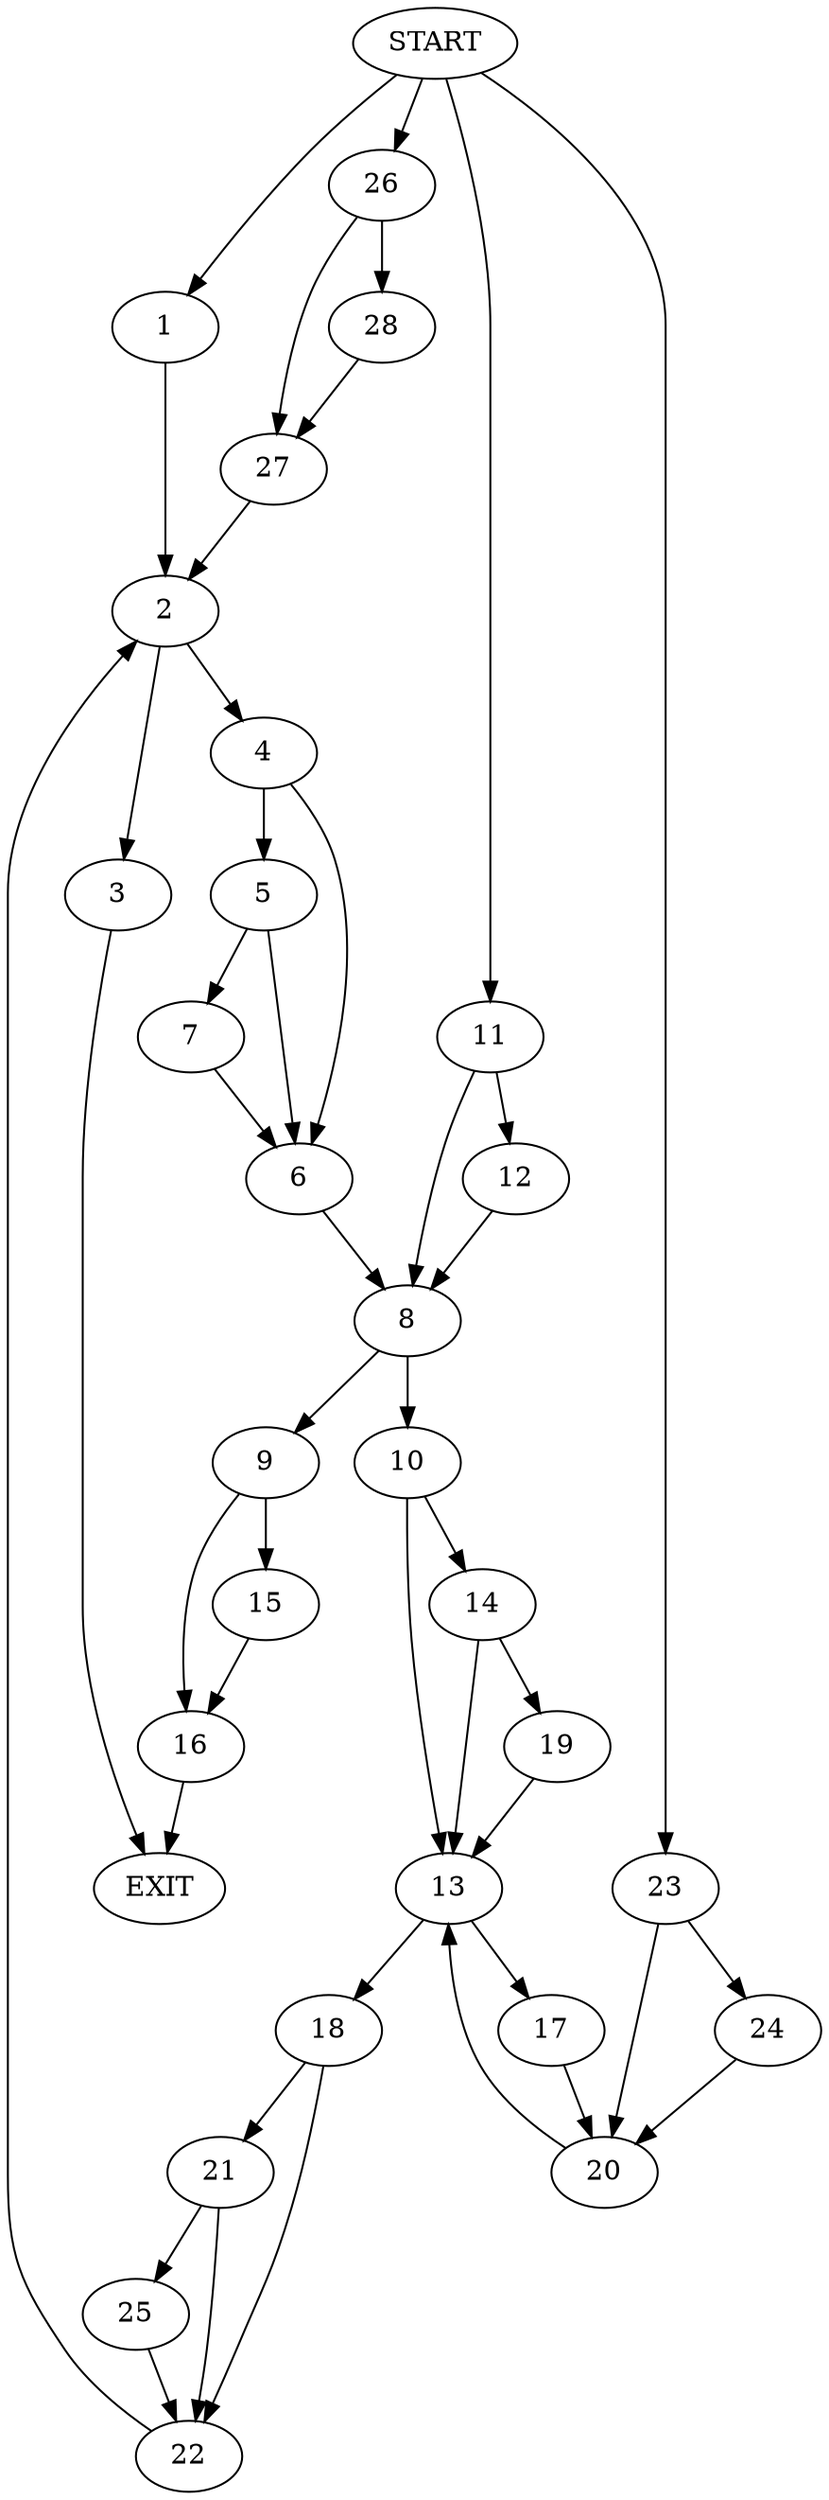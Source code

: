 digraph {
0 [label="START"]
29 [label="EXIT"]
0 -> 1
1 -> 2
2 -> 3
2 -> 4
3 -> 29
4 -> 5
4 -> 6
5 -> 6
5 -> 7
6 -> 8
7 -> 6
8 -> 9
8 -> 10
0 -> 11
11 -> 12
11 -> 8
12 -> 8
10 -> 13
10 -> 14
9 -> 15
9 -> 16
15 -> 16
16 -> 29
13 -> 17
13 -> 18
14 -> 19
14 -> 13
19 -> 13
17 -> 20
18 -> 21
18 -> 22
20 -> 13
0 -> 23
23 -> 20
23 -> 24
24 -> 20
21 -> 22
21 -> 25
22 -> 2
25 -> 22
0 -> 26
26 -> 27
26 -> 28
28 -> 27
27 -> 2
}

